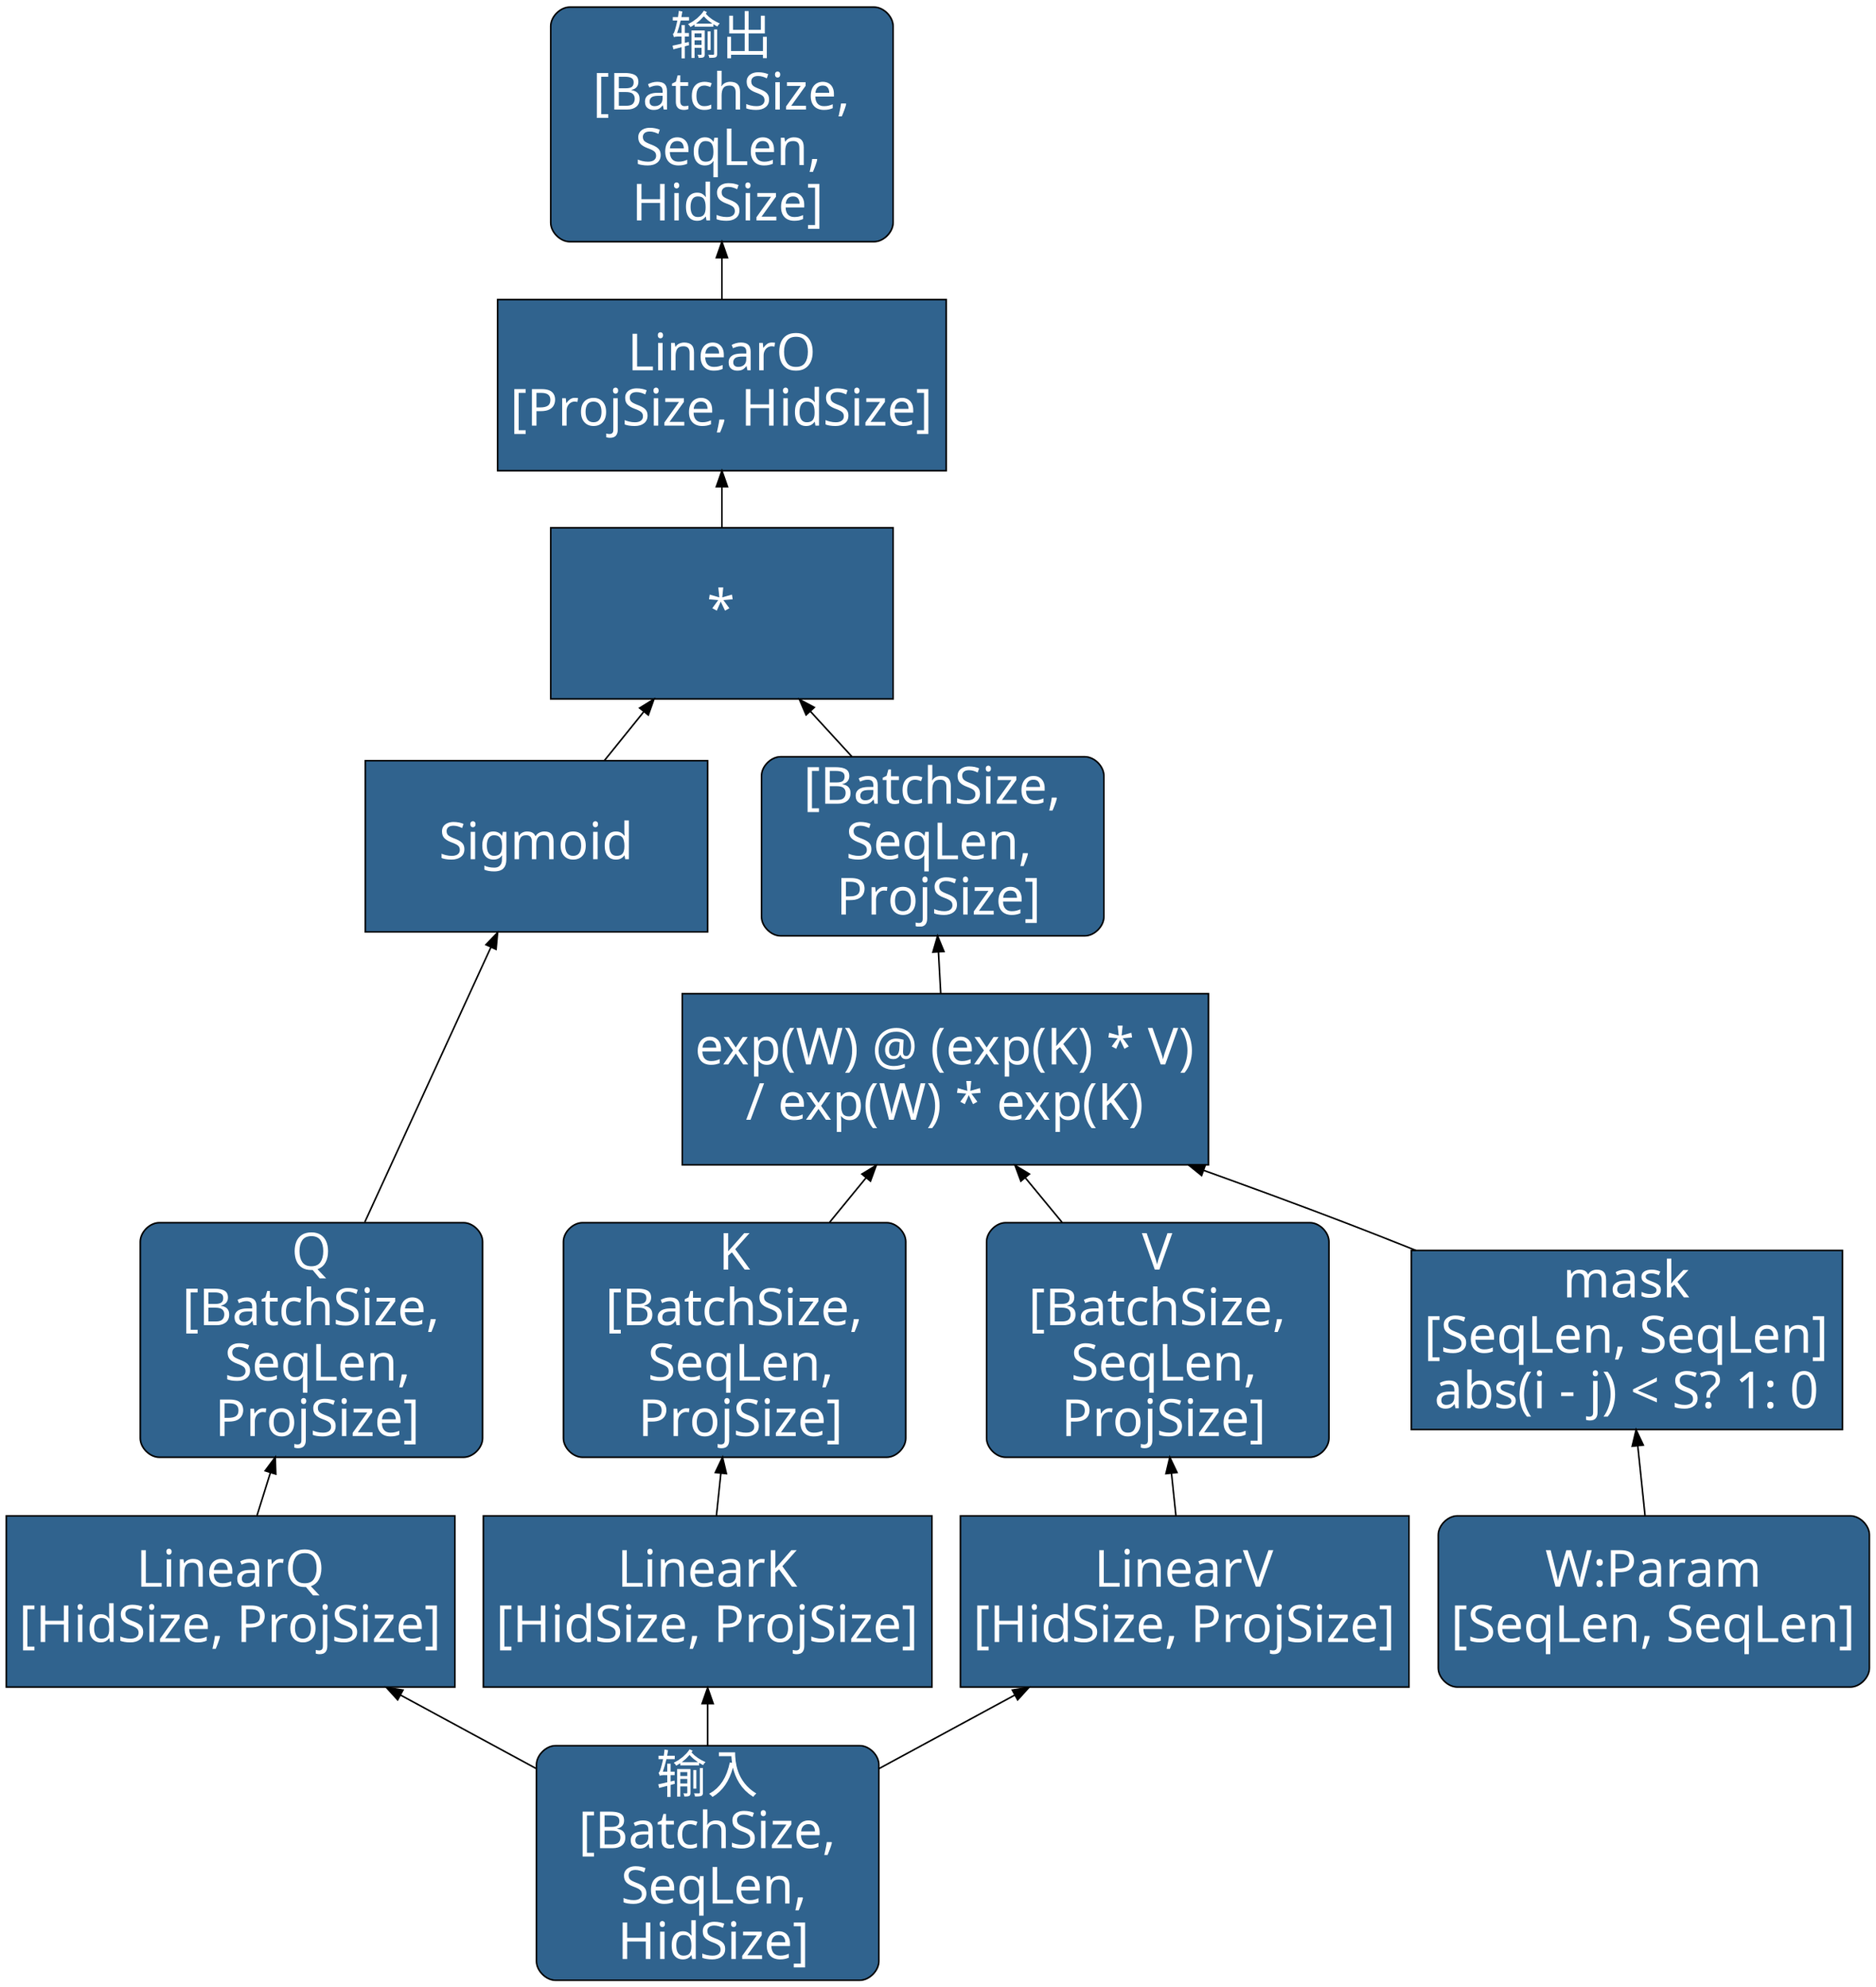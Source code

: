 digraph AFTLocal {
	rankdir=BT
    node [
		style=filled, 
		color=Black
		fontcolor=White, 
		fillcolor="#30638e", 
		fontname="SimHei",
		fontsize=32,
		width=3, height=1.5,
	]

    inp [label="输入\n[BatchSize,\n SeqLen,\n HidSize]", shape="Mrecord"]
    llq [label="LinearQ\n[HidSize, ProjSize]", shape="box"]
    llk [label="LinearK\n[HidSize, ProjSize]", shape="box"]
    llv [label="LinearV\n[HidSize, ProjSize]", shape="box"]
	w [label="W:Param\n[SeqLen, SeqLen]", shape="Mrecord"]
	mask [label="mask\n[SeqLen, SeqLen]\nabs(i - j) < S? 1: 0", shape="box"]
    q [label="Q\n[BatchSize,\n SeqLen,\n ProjSize]", shape="Mrecord"]
    k [label="K\n[BatchSize,\n SeqLen,\n ProjSize]", shape="Mrecord"]
    v [label="V\n[BatchSize,\n SeqLen,\n ProjSize]", shape="Mrecord"]
    σ [label="Sigmoid", shape="box"]
    atten_op [label="exp(W) @ (exp(K) * V)\n/ exp(W) * exp(K)", shape="box"]
    atten [label="[BatchSize,\n SeqLen,\n ProjSize]", shape="Mrecord"]
    mul [label="*", shape="box"]
    llo [label="LinearO\n[ProjSize, HidSize]", shape="box"]
    oup [label="输出\n[BatchSize,\n SeqLen,\n HidSize]", shape="Mrecord"]
    
	inp -> llq
	inp -> llk
	inp -> llv
	llq -> q
	llk -> k
	llv -> v
	q -> σ
	w -> mask
	mask -> atten_op
	k -> atten_op
	v -> atten_op
	atten_op -> atten
	σ -> mul
	atten -> mul
	mul -> llo
	llo -> oup
}